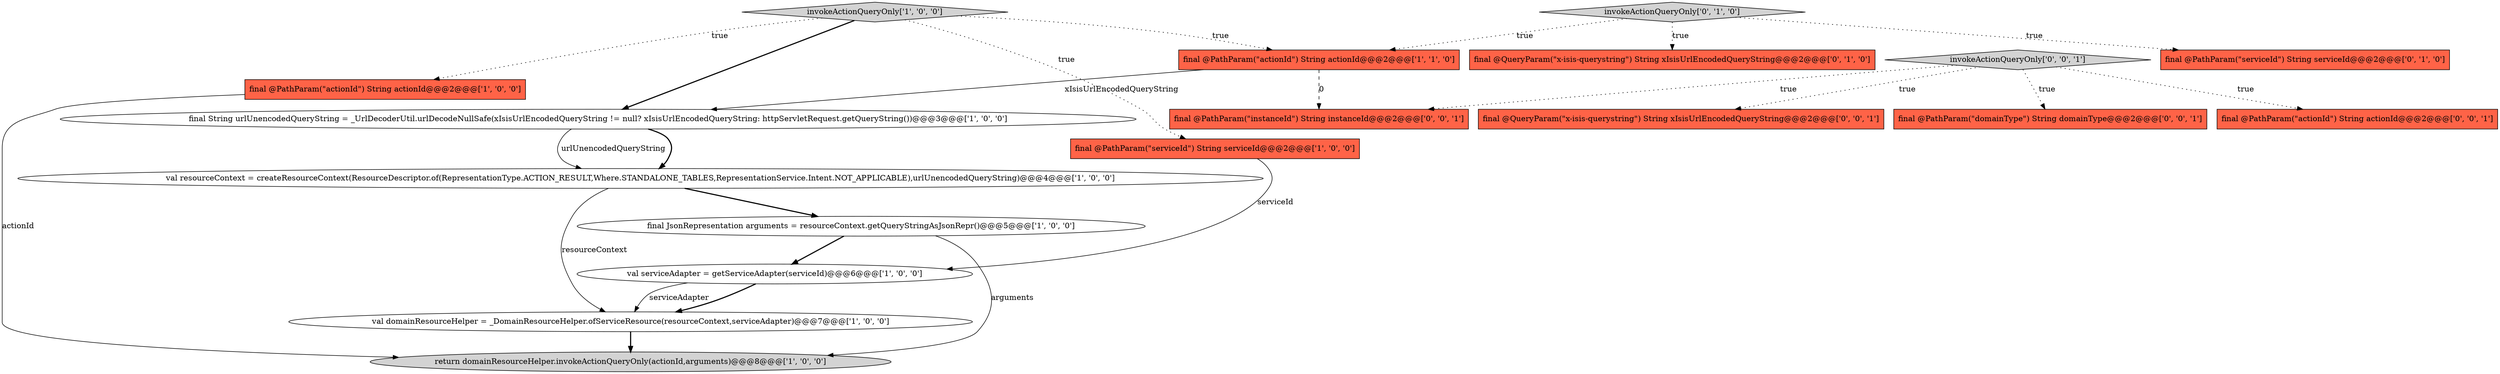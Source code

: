 digraph {
7 [style = filled, label = "final String urlUnencodedQueryString = _UrlDecoderUtil.urlDecodeNullSafe(xIsisUrlEncodedQueryString != null? xIsisUrlEncodedQueryString: httpServletRequest.getQueryString())@@@3@@@['1', '0', '0']", fillcolor = white, shape = ellipse image = "AAA0AAABBB1BBB"];
13 [style = filled, label = "final @PathParam(\"domainType\") String domainType@@@2@@@['0', '0', '1']", fillcolor = tomato, shape = box image = "AAA0AAABBB3BBB"];
10 [style = filled, label = "invokeActionQueryOnly['0', '1', '0']", fillcolor = lightgray, shape = diamond image = "AAA0AAABBB2BBB"];
5 [style = filled, label = "val domainResourceHelper = _DomainResourceHelper.ofServiceResource(resourceContext,serviceAdapter)@@@7@@@['1', '0', '0']", fillcolor = white, shape = ellipse image = "AAA0AAABBB1BBB"];
0 [style = filled, label = "invokeActionQueryOnly['1', '0', '0']", fillcolor = lightgray, shape = diamond image = "AAA0AAABBB1BBB"];
8 [style = filled, label = "val serviceAdapter = getServiceAdapter(serviceId)@@@6@@@['1', '0', '0']", fillcolor = white, shape = ellipse image = "AAA0AAABBB1BBB"];
15 [style = filled, label = "invokeActionQueryOnly['0', '0', '1']", fillcolor = lightgray, shape = diamond image = "AAA0AAABBB3BBB"];
4 [style = filled, label = "final @PathParam(\"serviceId\") String serviceId@@@2@@@['1', '0', '0']", fillcolor = tomato, shape = box image = "AAA0AAABBB1BBB"];
1 [style = filled, label = "final @PathParam(\"actionId\") String actionId@@@2@@@['1', '0', '0']", fillcolor = tomato, shape = box image = "AAA0AAABBB1BBB"];
6 [style = filled, label = "final JsonRepresentation arguments = resourceContext.getQueryStringAsJsonRepr()@@@5@@@['1', '0', '0']", fillcolor = white, shape = ellipse image = "AAA0AAABBB1BBB"];
3 [style = filled, label = "val resourceContext = createResourceContext(ResourceDescriptor.of(RepresentationType.ACTION_RESULT,Where.STANDALONE_TABLES,RepresentationService.Intent.NOT_APPLICABLE),urlUnencodedQueryString)@@@4@@@['1', '0', '0']", fillcolor = white, shape = ellipse image = "AAA0AAABBB1BBB"];
11 [style = filled, label = "final @QueryParam(\"x-isis-querystring\") String xIsisUrlEncodedQueryString@@@2@@@['0', '1', '0']", fillcolor = tomato, shape = box image = "AAA0AAABBB2BBB"];
16 [style = filled, label = "final @PathParam(\"actionId\") String actionId@@@2@@@['0', '0', '1']", fillcolor = tomato, shape = box image = "AAA0AAABBB3BBB"];
9 [style = filled, label = "final @PathParam(\"actionId\") String actionId@@@2@@@['1', '1', '0']", fillcolor = tomato, shape = box image = "AAA0AAABBB1BBB"];
14 [style = filled, label = "final @QueryParam(\"x-isis-querystring\") String xIsisUrlEncodedQueryString@@@2@@@['0', '0', '1']", fillcolor = tomato, shape = box image = "AAA0AAABBB3BBB"];
12 [style = filled, label = "final @PathParam(\"serviceId\") String serviceId@@@2@@@['0', '1', '0']", fillcolor = tomato, shape = box image = "AAA0AAABBB2BBB"];
17 [style = filled, label = "final @PathParam(\"instanceId\") String instanceId@@@2@@@['0', '0', '1']", fillcolor = tomato, shape = box image = "AAA0AAABBB3BBB"];
2 [style = filled, label = "return domainResourceHelper.invokeActionQueryOnly(actionId,arguments)@@@8@@@['1', '0', '0']", fillcolor = lightgray, shape = ellipse image = "AAA0AAABBB1BBB"];
5->2 [style = bold, label=""];
15->17 [style = dotted, label="true"];
0->1 [style = dotted, label="true"];
15->13 [style = dotted, label="true"];
8->5 [style = bold, label=""];
9->7 [style = solid, label="xIsisUrlEncodedQueryString"];
10->12 [style = dotted, label="true"];
0->7 [style = bold, label=""];
9->17 [style = dashed, label="0"];
6->8 [style = bold, label=""];
4->8 [style = solid, label="serviceId"];
3->6 [style = bold, label=""];
7->3 [style = bold, label=""];
7->3 [style = solid, label="urlUnencodedQueryString"];
0->9 [style = dotted, label="true"];
8->5 [style = solid, label="serviceAdapter"];
3->5 [style = solid, label="resourceContext"];
6->2 [style = solid, label="arguments"];
15->16 [style = dotted, label="true"];
0->4 [style = dotted, label="true"];
15->14 [style = dotted, label="true"];
10->11 [style = dotted, label="true"];
10->9 [style = dotted, label="true"];
1->2 [style = solid, label="actionId"];
}
